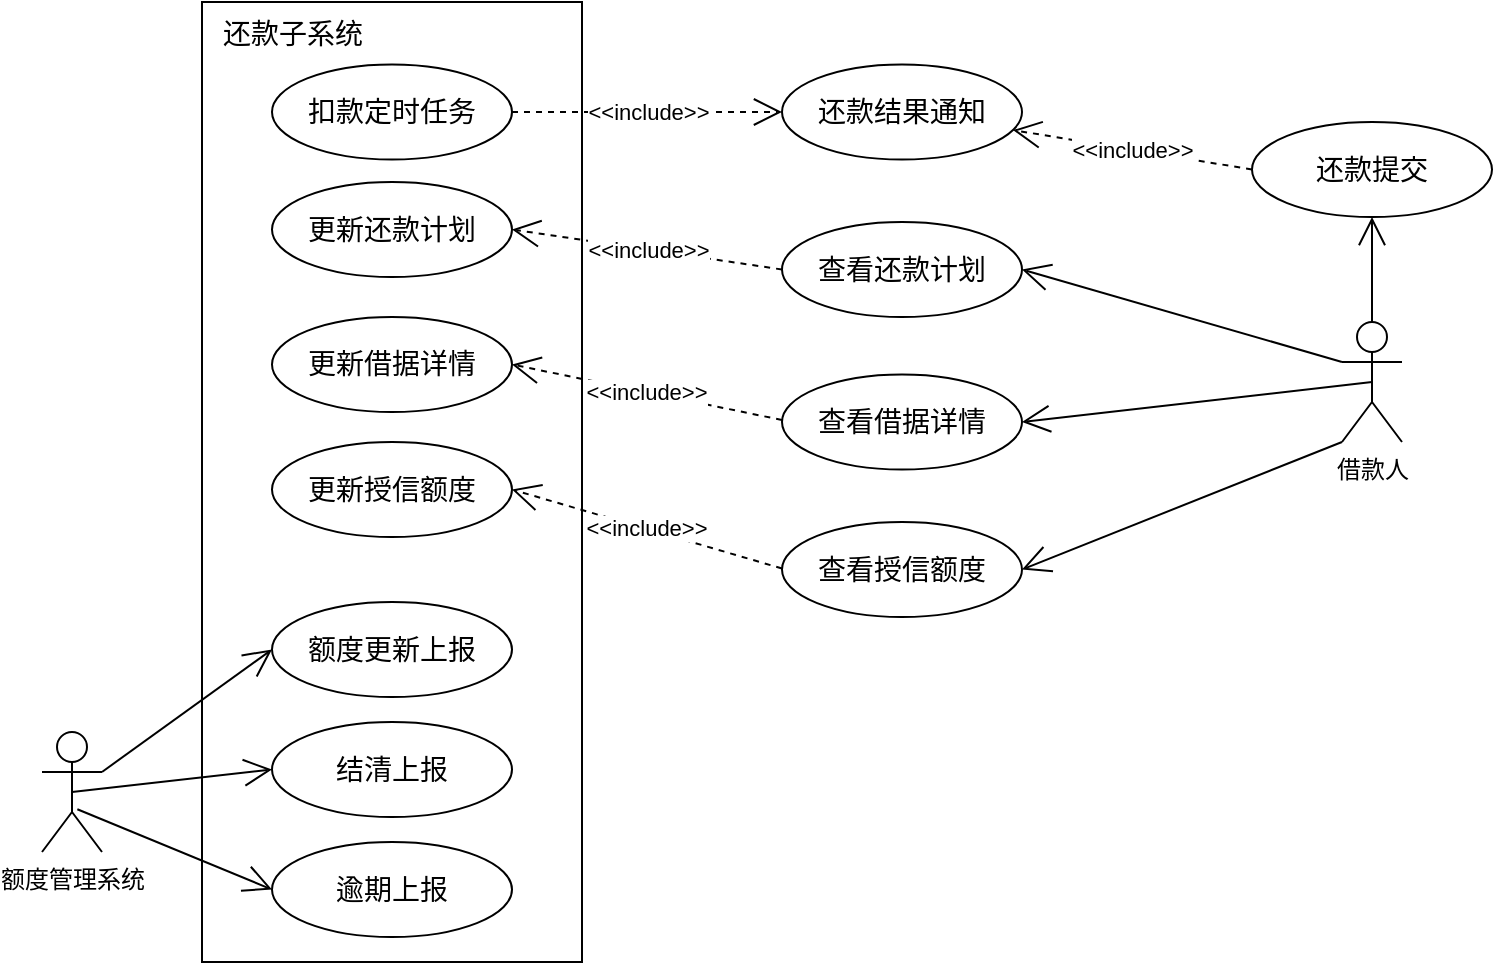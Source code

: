 <mxfile version="22.1.3" type="github">
  <diagram name="第 1 页" id="vxvac77AASENB_ynUYvU">
    <mxGraphModel dx="1173" dy="772" grid="1" gridSize="10" guides="1" tooltips="1" connect="1" arrows="1" fold="1" page="1" pageScale="1" pageWidth="827" pageHeight="1169" math="0" shadow="0">
      <root>
        <mxCell id="0" />
        <mxCell id="1" parent="0" />
        <mxCell id="EdxY59WOk6vE74WskkfF-1" value="" style="html=1;whiteSpace=wrap;" parent="1" vertex="1">
          <mxGeometry x="110" y="190" width="190" height="480" as="geometry" />
        </mxCell>
        <mxCell id="EdxY59WOk6vE74WskkfF-2" value="&lt;font style=&quot;font-size: 14px;&quot;&gt;还款子系统&lt;/font&gt;" style="text;html=1;align=center;verticalAlign=middle;resizable=0;points=[];autosize=1;strokeColor=none;fillColor=none;" parent="1" vertex="1">
          <mxGeometry x="110" y="191.25" width="90" height="30" as="geometry" />
        </mxCell>
        <mxCell id="EdxY59WOk6vE74WskkfF-3" value="&lt;span style=&quot;font-size: 14px;&quot;&gt;扣款定时任务&lt;/span&gt;" style="ellipse;whiteSpace=wrap;html=1;" parent="1" vertex="1">
          <mxGeometry x="145" y="221.25" width="120" height="47.5" as="geometry" />
        </mxCell>
        <mxCell id="EdxY59WOk6vE74WskkfF-4" value="&lt;span style=&quot;font-size: 14px;&quot;&gt;更新还款计划&lt;/span&gt;" style="ellipse;whiteSpace=wrap;html=1;" parent="1" vertex="1">
          <mxGeometry x="145" y="280" width="120" height="47.5" as="geometry" />
        </mxCell>
        <mxCell id="EdxY59WOk6vE74WskkfF-5" value="&lt;span style=&quot;font-size: 14px;&quot;&gt;更新借据详情&lt;/span&gt;" style="ellipse;whiteSpace=wrap;html=1;" parent="1" vertex="1">
          <mxGeometry x="145" y="347.5" width="120" height="47.5" as="geometry" />
        </mxCell>
        <mxCell id="EdxY59WOk6vE74WskkfF-6" value="&lt;span style=&quot;font-size: 14px;&quot;&gt;更新授信额度&lt;/span&gt;" style="ellipse;whiteSpace=wrap;html=1;" parent="1" vertex="1">
          <mxGeometry x="145" y="410" width="120" height="47.5" as="geometry" />
        </mxCell>
        <mxCell id="EdxY59WOk6vE74WskkfF-7" value="&lt;span style=&quot;font-size: 14px;&quot;&gt;结清上报&lt;/span&gt;" style="ellipse;whiteSpace=wrap;html=1;" parent="1" vertex="1">
          <mxGeometry x="145" y="550" width="120" height="47.5" as="geometry" />
        </mxCell>
        <mxCell id="EdxY59WOk6vE74WskkfF-8" value="&lt;span style=&quot;font-size: 14px;&quot;&gt;逾期上报&lt;/span&gt;" style="ellipse;whiteSpace=wrap;html=1;" parent="1" vertex="1">
          <mxGeometry x="145" y="610" width="120" height="47.5" as="geometry" />
        </mxCell>
        <mxCell id="EdxY59WOk6vE74WskkfF-9" value="额度管理系统" style="shape=umlActor;verticalLabelPosition=bottom;verticalAlign=top;html=1;" parent="1" vertex="1">
          <mxGeometry x="30" y="555" width="30" height="60" as="geometry" />
        </mxCell>
        <mxCell id="EdxY59WOk6vE74WskkfF-13" value="&lt;span style=&quot;font-size: 14px;&quot;&gt;还款结果通知&lt;/span&gt;" style="ellipse;whiteSpace=wrap;html=1;" parent="1" vertex="1">
          <mxGeometry x="400" y="221.25" width="120" height="47.5" as="geometry" />
        </mxCell>
        <mxCell id="EdxY59WOk6vE74WskkfF-17" value="借款人" style="shape=umlActor;verticalLabelPosition=bottom;verticalAlign=top;html=1;" parent="1" vertex="1">
          <mxGeometry x="680" y="350" width="30" height="60" as="geometry" />
        </mxCell>
        <mxCell id="EdxY59WOk6vE74WskkfF-19" value="&lt;span style=&quot;font-size: 14px;&quot;&gt;查看还款计划&lt;/span&gt;" style="ellipse;whiteSpace=wrap;html=1;" parent="1" vertex="1">
          <mxGeometry x="400" y="300" width="120" height="47.5" as="geometry" />
        </mxCell>
        <mxCell id="EdxY59WOk6vE74WskkfF-20" value="&lt;span style=&quot;font-size: 14px;&quot;&gt;查看借据详情&lt;/span&gt;" style="ellipse;whiteSpace=wrap;html=1;" parent="1" vertex="1">
          <mxGeometry x="400" y="376.25" width="120" height="47.5" as="geometry" />
        </mxCell>
        <mxCell id="EdxY59WOk6vE74WskkfF-21" value="&lt;span style=&quot;font-size: 14px;&quot;&gt;查看授信额度&lt;/span&gt;" style="ellipse;whiteSpace=wrap;html=1;" parent="1" vertex="1">
          <mxGeometry x="400" y="450" width="120" height="47.5" as="geometry" />
        </mxCell>
        <mxCell id="EdxY59WOk6vE74WskkfF-28" value="&amp;lt;&amp;lt;include&amp;gt;&amp;gt;" style="endArrow=open;endSize=12;dashed=1;html=1;rounded=0;entryX=1;entryY=0.5;entryDx=0;entryDy=0;exitX=0;exitY=0.5;exitDx=0;exitDy=0;" parent="1" source="EdxY59WOk6vE74WskkfF-19" target="EdxY59WOk6vE74WskkfF-4" edge="1">
          <mxGeometry width="160" relative="1" as="geometry">
            <mxPoint x="130" y="360" as="sourcePoint" />
            <mxPoint x="290" y="360" as="targetPoint" />
          </mxGeometry>
        </mxCell>
        <mxCell id="EdxY59WOk6vE74WskkfF-29" value="&amp;lt;&amp;lt;include&amp;gt;&amp;gt;" style="endArrow=open;endSize=12;dashed=1;html=1;rounded=0;exitX=0;exitY=0.5;exitDx=0;exitDy=0;entryX=1;entryY=0.5;entryDx=0;entryDy=0;" parent="1" target="EdxY59WOk6vE74WskkfF-5" edge="1">
          <mxGeometry width="160" relative="1" as="geometry">
            <mxPoint x="400" y="399" as="sourcePoint" />
            <mxPoint x="265" y="399" as="targetPoint" />
          </mxGeometry>
        </mxCell>
        <mxCell id="EdxY59WOk6vE74WskkfF-30" value="&amp;lt;&amp;lt;include&amp;gt;&amp;gt;" style="endArrow=open;endSize=12;dashed=1;html=1;rounded=0;entryX=1;entryY=0.5;entryDx=0;entryDy=0;exitX=0;exitY=0.5;exitDx=0;exitDy=0;" parent="1" target="EdxY59WOk6vE74WskkfF-6" edge="1">
          <mxGeometry width="160" relative="1" as="geometry">
            <mxPoint x="400" y="473.25" as="sourcePoint" />
            <mxPoint x="265" y="473.25" as="targetPoint" />
          </mxGeometry>
        </mxCell>
        <mxCell id="T9pWucE_ZUP128LMJ0dc-1" value="&lt;span style=&quot;font-size: 14px;&quot;&gt;额度更新上报&lt;/span&gt;" style="ellipse;whiteSpace=wrap;html=1;" parent="1" vertex="1">
          <mxGeometry x="145" y="490" width="120" height="47.5" as="geometry" />
        </mxCell>
        <mxCell id="T9pWucE_ZUP128LMJ0dc-4" value="&amp;lt;&amp;lt;include&amp;gt;&amp;gt;" style="endArrow=open;endSize=12;dashed=1;html=1;rounded=0;entryX=0;entryY=0.5;entryDx=0;entryDy=0;exitX=1;exitY=0.5;exitDx=0;exitDy=0;" parent="1" source="EdxY59WOk6vE74WskkfF-3" target="EdxY59WOk6vE74WskkfF-13" edge="1">
          <mxGeometry width="160" relative="1" as="geometry">
            <mxPoint x="410" y="334" as="sourcePoint" />
            <mxPoint x="275" y="314" as="targetPoint" />
          </mxGeometry>
        </mxCell>
        <mxCell id="T9pWucE_ZUP128LMJ0dc-5" value="&lt;span style=&quot;font-size: 14px;&quot;&gt;还款提交&lt;/span&gt;" style="ellipse;whiteSpace=wrap;html=1;" parent="1" vertex="1">
          <mxGeometry x="635" y="250" width="120" height="47.5" as="geometry" />
        </mxCell>
        <mxCell id="T9pWucE_ZUP128LMJ0dc-8" value="&amp;lt;&amp;lt;include&amp;gt;&amp;gt;" style="endArrow=open;endSize=12;dashed=1;html=1;rounded=0;exitX=0;exitY=0.5;exitDx=0;exitDy=0;" parent="1" source="T9pWucE_ZUP128LMJ0dc-5" target="EdxY59WOk6vE74WskkfF-13" edge="1">
          <mxGeometry width="160" relative="1" as="geometry">
            <mxPoint x="710" y="241.25" as="sourcePoint" />
            <mxPoint x="575" y="221.25" as="targetPoint" />
          </mxGeometry>
        </mxCell>
        <mxCell id="4VfwJXOpMFNJrFpXMIoh-1" value="" style="endArrow=open;endSize=12;html=1;rounded=0;exitX=0;exitY=0.333;exitDx=0;exitDy=0;exitPerimeter=0;entryX=1;entryY=0.5;entryDx=0;entryDy=0;" edge="1" parent="1" source="EdxY59WOk6vE74WskkfF-17" target="EdxY59WOk6vE74WskkfF-19">
          <mxGeometry x="0.0" width="160" relative="1" as="geometry">
            <mxPoint x="680" y="235" as="sourcePoint" />
            <mxPoint x="535" y="80" as="targetPoint" />
            <mxPoint as="offset" />
          </mxGeometry>
        </mxCell>
        <mxCell id="4VfwJXOpMFNJrFpXMIoh-2" value="" style="endArrow=open;endSize=12;html=1;rounded=0;exitX=0.5;exitY=0.5;exitDx=0;exitDy=0;exitPerimeter=0;entryX=1;entryY=0.5;entryDx=0;entryDy=0;" edge="1" parent="1" source="EdxY59WOk6vE74WskkfF-17" target="EdxY59WOk6vE74WskkfF-20">
          <mxGeometry x="0.0" width="160" relative="1" as="geometry">
            <mxPoint x="690" y="380" as="sourcePoint" />
            <mxPoint x="530" y="334" as="targetPoint" />
            <mxPoint as="offset" />
          </mxGeometry>
        </mxCell>
        <mxCell id="4VfwJXOpMFNJrFpXMIoh-3" value="" style="endArrow=open;endSize=12;html=1;rounded=0;exitX=0;exitY=1;exitDx=0;exitDy=0;exitPerimeter=0;entryX=1;entryY=0.5;entryDx=0;entryDy=0;" edge="1" parent="1" source="EdxY59WOk6vE74WskkfF-17" target="EdxY59WOk6vE74WskkfF-21">
          <mxGeometry x="0.0" width="160" relative="1" as="geometry">
            <mxPoint x="705" y="390" as="sourcePoint" />
            <mxPoint x="530" y="410" as="targetPoint" />
            <mxPoint as="offset" />
          </mxGeometry>
        </mxCell>
        <mxCell id="4VfwJXOpMFNJrFpXMIoh-4" value="" style="endArrow=open;endSize=12;html=1;rounded=0;exitX=1;exitY=0.333;exitDx=0;exitDy=0;exitPerimeter=0;entryX=0;entryY=0.5;entryDx=0;entryDy=0;" edge="1" parent="1" source="EdxY59WOk6vE74WskkfF-9" target="T9pWucE_ZUP128LMJ0dc-1">
          <mxGeometry x="0.0" width="160" relative="1" as="geometry">
            <mxPoint x="690" y="380" as="sourcePoint" />
            <mxPoint x="530" y="334" as="targetPoint" />
            <mxPoint as="offset" />
          </mxGeometry>
        </mxCell>
        <mxCell id="4VfwJXOpMFNJrFpXMIoh-5" value="" style="endArrow=open;endSize=12;html=1;rounded=0;exitX=0.5;exitY=0.5;exitDx=0;exitDy=0;exitPerimeter=0;entryX=0;entryY=0.5;entryDx=0;entryDy=0;" edge="1" parent="1" source="EdxY59WOk6vE74WskkfF-9" target="EdxY59WOk6vE74WskkfF-7">
          <mxGeometry x="0.0" width="160" relative="1" as="geometry">
            <mxPoint x="70" y="585" as="sourcePoint" />
            <mxPoint x="155" y="524" as="targetPoint" />
            <mxPoint as="offset" />
          </mxGeometry>
        </mxCell>
        <mxCell id="4VfwJXOpMFNJrFpXMIoh-6" value="" style="endArrow=open;endSize=12;html=1;rounded=0;exitX=0.589;exitY=0.644;exitDx=0;exitDy=0;exitPerimeter=0;entryX=0;entryY=0.5;entryDx=0;entryDy=0;" edge="1" parent="1" source="EdxY59WOk6vE74WskkfF-9" target="EdxY59WOk6vE74WskkfF-8">
          <mxGeometry x="0.0" width="160" relative="1" as="geometry">
            <mxPoint x="55" y="595" as="sourcePoint" />
            <mxPoint x="155" y="584" as="targetPoint" />
            <mxPoint as="offset" />
          </mxGeometry>
        </mxCell>
        <mxCell id="4VfwJXOpMFNJrFpXMIoh-7" value="" style="endArrow=open;endSize=12;html=1;rounded=0;entryX=0.5;entryY=1;entryDx=0;entryDy=0;" edge="1" parent="1" target="T9pWucE_ZUP128LMJ0dc-5">
          <mxGeometry x="0.0" width="160" relative="1" as="geometry">
            <mxPoint x="695" y="350" as="sourcePoint" />
            <mxPoint x="530" y="334" as="targetPoint" />
            <mxPoint as="offset" />
          </mxGeometry>
        </mxCell>
      </root>
    </mxGraphModel>
  </diagram>
</mxfile>
